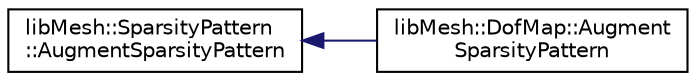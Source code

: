 digraph "类继承关系图"
{
 // INTERACTIVE_SVG=YES
  edge [fontname="Helvetica",fontsize="10",labelfontname="Helvetica",labelfontsize="10"];
  node [fontname="Helvetica",fontsize="10",shape=record];
  rankdir="LR";
  Node1 [label="libMesh::SparsityPattern\l::AugmentSparsityPattern",height=0.2,width=0.4,color="black", fillcolor="white", style="filled",URL="$classlibMesh_1_1SparsityPattern_1_1AugmentSparsityPattern.html",tooltip="Abstract base class to be used to add user-defined implicit degree of freedom couplings. "];
  Node1 -> Node2 [dir="back",color="midnightblue",fontsize="10",style="solid",fontname="Helvetica"];
  Node2 [label="libMesh::DofMap::Augment\lSparsityPattern",height=0.2,width=0.4,color="black", fillcolor="white", style="filled",URL="$classlibMesh_1_1DofMap_1_1AugmentSparsityPattern.html",tooltip="Backwards compatibility for prior AugmentSparsityPattern users. "];
}
